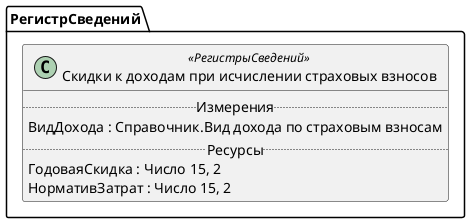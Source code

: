 ﻿@startuml СтраховыеВзносыСкидкиКДоходам
'!include templates.wsd
'..\include templates.wsd
class РегистрСведений.СтраховыеВзносыСкидкиКДоходам as "Скидки к доходам при исчислении страховых взносов" <<РегистрыСведений>>
{
..Измерения..
ВидДохода : Справочник.Вид дохода по страховым взносам
..Ресурсы..
ГодоваяСкидка : Число 15, 2
НормативЗатрат : Число 15, 2
}
@enduml
